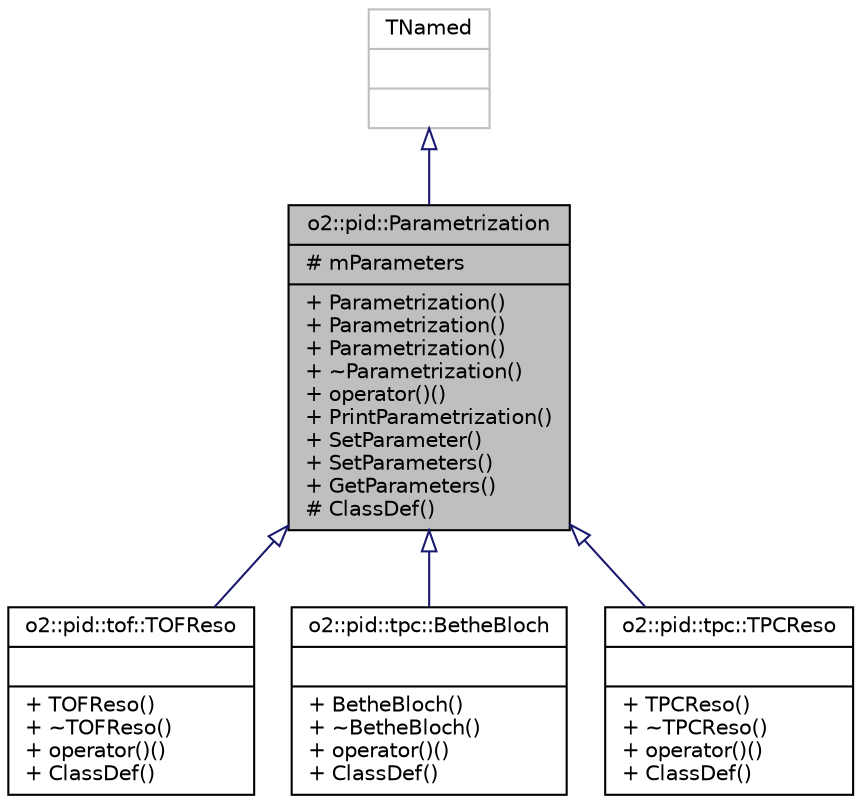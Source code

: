 digraph "o2::pid::Parametrization"
{
 // INTERACTIVE_SVG=YES
  bgcolor="transparent";
  edge [fontname="Helvetica",fontsize="10",labelfontname="Helvetica",labelfontsize="10"];
  node [fontname="Helvetica",fontsize="10",shape=record];
  Node0 [label="{o2::pid::Parametrization\n|# mParameters\l|+ Parametrization()\l+ Parametrization()\l+ Parametrization()\l+ ~Parametrization()\l+ operator()()\l+ PrintParametrization()\l+ SetParameter()\l+ SetParameters()\l+ GetParameters()\l# ClassDef()\l}",height=0.2,width=0.4,color="black", fillcolor="grey75", style="filled", fontcolor="black"];
  Node1 -> Node0 [dir="back",color="midnightblue",fontsize="10",style="solid",arrowtail="onormal",fontname="Helvetica"];
  Node1 [label="{TNamed\n||}",height=0.2,width=0.4,color="grey75"];
  Node0 -> Node2 [dir="back",color="midnightblue",fontsize="10",style="solid",arrowtail="onormal",fontname="Helvetica"];
  Node2 [label="{o2::pid::tof::TOFReso\n||+ TOFReso()\l+ ~TOFReso()\l+ operator()()\l+ ClassDef()\l}",height=0.2,width=0.4,color="black",URL="$df/d86/classo2_1_1pid_1_1tof_1_1TOFReso.html"];
  Node0 -> Node3 [dir="back",color="midnightblue",fontsize="10",style="solid",arrowtail="onormal",fontname="Helvetica"];
  Node3 [label="{o2::pid::tpc::BetheBloch\n||+ BetheBloch()\l+ ~BetheBloch()\l+ operator()()\l+ ClassDef()\l}",height=0.2,width=0.4,color="black",URL="$d1/d03/classo2_1_1pid_1_1tpc_1_1BetheBloch.html"];
  Node0 -> Node4 [dir="back",color="midnightblue",fontsize="10",style="solid",arrowtail="onormal",fontname="Helvetica"];
  Node4 [label="{o2::pid::tpc::TPCReso\n||+ TPCReso()\l+ ~TPCReso()\l+ operator()()\l+ ClassDef()\l}",height=0.2,width=0.4,color="black",URL="$d9/d25/classo2_1_1pid_1_1tpc_1_1TPCReso.html"];
}
